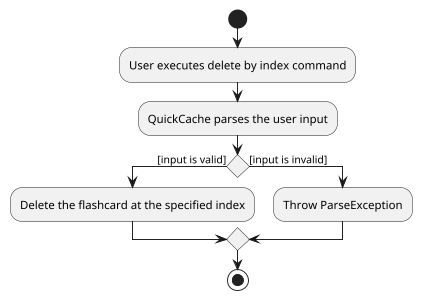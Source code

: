 @startuml
scale max 300 height

start

:User executes delete by index command;
:QuickCache parses the user input;
if () then ([input is valid])
    :Delete the flashcard at the specified index;
else ([input is invalid])
    :Throw ParseException;
endif

stop
@enduml
